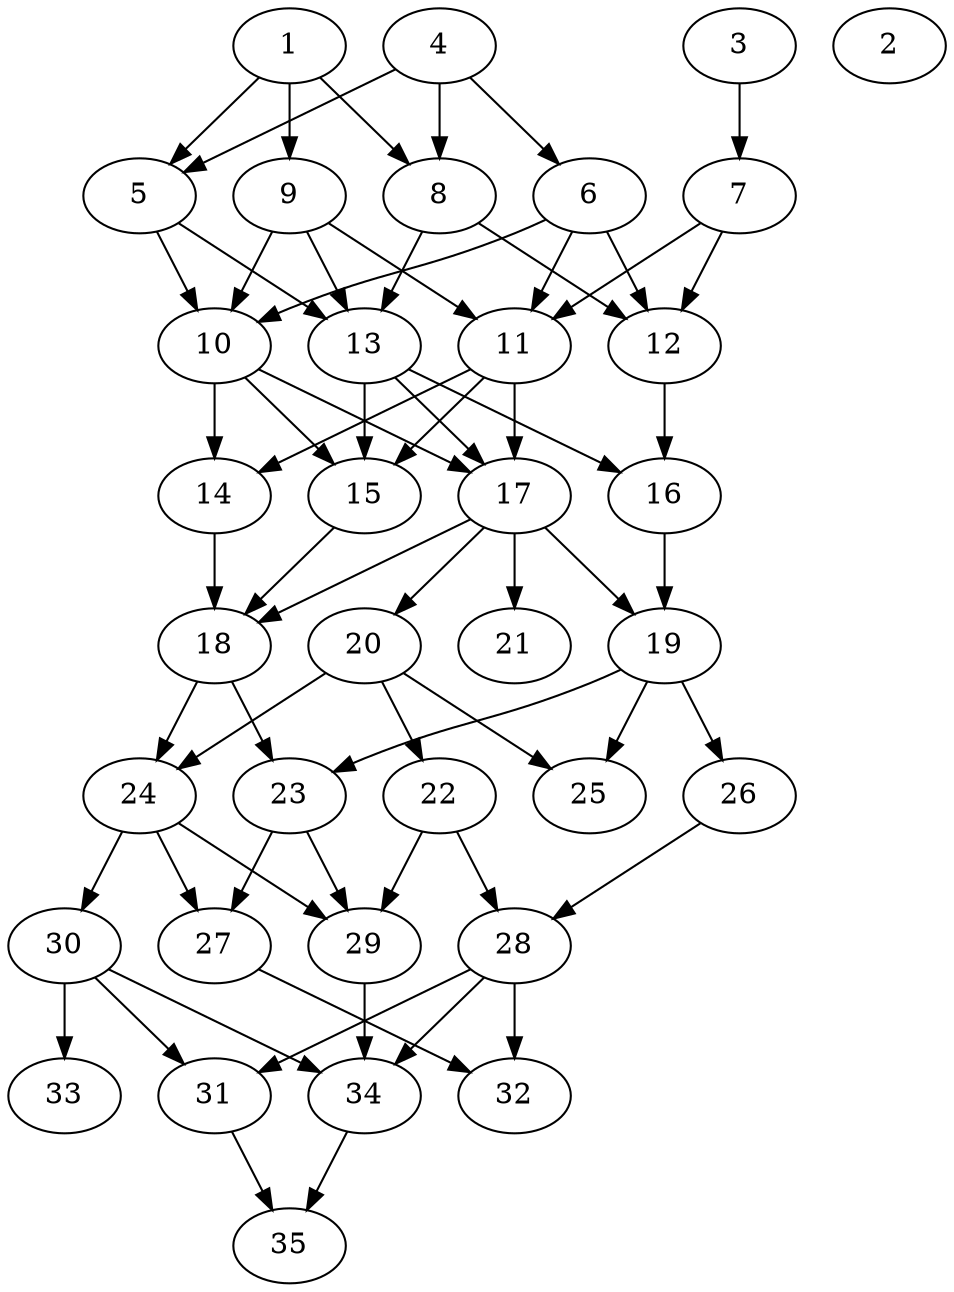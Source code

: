 // DAG automatically generated by daggen at Thu Oct  3 14:05:38 2019
// ./daggen --dot -n 35 --ccr 0.5 --fat 0.5 --regular 0.9 --density 0.6 --mindata 5242880 --maxdata 52428800 
digraph G {
  1 [size="17694720", alpha="0.06", expect_size="8847360"] 
  1 -> 5 [size ="8847360"]
  1 -> 8 [size ="8847360"]
  1 -> 9 [size ="8847360"]
  2 [size="19970048", alpha="0.17", expect_size="9985024"] 
  3 [size="88850432", alpha="0.12", expect_size="44425216"] 
  3 -> 7 [size ="44425216"]
  4 [size="65673216", alpha="0.13", expect_size="32836608"] 
  4 -> 5 [size ="32836608"]
  4 -> 6 [size ="32836608"]
  4 -> 8 [size ="32836608"]
  5 [size="47409152", alpha="0.02", expect_size="23704576"] 
  5 -> 10 [size ="23704576"]
  5 -> 13 [size ="23704576"]
  6 [size="86515712", alpha="0.17", expect_size="43257856"] 
  6 -> 10 [size ="43257856"]
  6 -> 11 [size ="43257856"]
  6 -> 12 [size ="43257856"]
  7 [size="87513088", alpha="0.11", expect_size="43756544"] 
  7 -> 11 [size ="43756544"]
  7 -> 12 [size ="43756544"]
  8 [size="12085248", alpha="0.03", expect_size="6042624"] 
  8 -> 12 [size ="6042624"]
  8 -> 13 [size ="6042624"]
  9 [size="19224576", alpha="0.09", expect_size="9612288"] 
  9 -> 10 [size ="9612288"]
  9 -> 11 [size ="9612288"]
  9 -> 13 [size ="9612288"]
  10 [size="99835904", alpha="0.17", expect_size="49917952"] 
  10 -> 14 [size ="49917952"]
  10 -> 15 [size ="49917952"]
  10 -> 17 [size ="49917952"]
  11 [size="89233408", alpha="0.12", expect_size="44616704"] 
  11 -> 14 [size ="44616704"]
  11 -> 15 [size ="44616704"]
  11 -> 17 [size ="44616704"]
  12 [size="23267328", alpha="0.19", expect_size="11633664"] 
  12 -> 16 [size ="11633664"]
  13 [size="103700480", alpha="0.20", expect_size="51850240"] 
  13 -> 15 [size ="51850240"]
  13 -> 16 [size ="51850240"]
  13 -> 17 [size ="51850240"]
  14 [size="67846144", alpha="0.07", expect_size="33923072"] 
  14 -> 18 [size ="33923072"]
  15 [size="37113856", alpha="0.04", expect_size="18556928"] 
  15 -> 18 [size ="18556928"]
  16 [size="45770752", alpha="0.07", expect_size="22885376"] 
  16 -> 19 [size ="22885376"]
  17 [size="29790208", alpha="0.06", expect_size="14895104"] 
  17 -> 18 [size ="14895104"]
  17 -> 19 [size ="14895104"]
  17 -> 20 [size ="14895104"]
  17 -> 21 [size ="14895104"]
  18 [size="82030592", alpha="0.12", expect_size="41015296"] 
  18 -> 23 [size ="41015296"]
  18 -> 24 [size ="41015296"]
  19 [size="95217664", alpha="0.05", expect_size="47608832"] 
  19 -> 23 [size ="47608832"]
  19 -> 25 [size ="47608832"]
  19 -> 26 [size ="47608832"]
  20 [size="43642880", alpha="0.20", expect_size="21821440"] 
  20 -> 22 [size ="21821440"]
  20 -> 24 [size ="21821440"]
  20 -> 25 [size ="21821440"]
  21 [size="27666432", alpha="0.16", expect_size="13833216"] 
  22 [size="85078016", alpha="0.14", expect_size="42539008"] 
  22 -> 28 [size ="42539008"]
  22 -> 29 [size ="42539008"]
  23 [size="81025024", alpha="0.09", expect_size="40512512"] 
  23 -> 27 [size ="40512512"]
  23 -> 29 [size ="40512512"]
  24 [size="80539648", alpha="0.15", expect_size="40269824"] 
  24 -> 27 [size ="40269824"]
  24 -> 29 [size ="40269824"]
  24 -> 30 [size ="40269824"]
  25 [size="19265536", alpha="0.09", expect_size="9632768"] 
  26 [size="38002688", alpha="0.19", expect_size="19001344"] 
  26 -> 28 [size ="19001344"]
  27 [size="68892672", alpha="0.06", expect_size="34446336"] 
  27 -> 32 [size ="34446336"]
  28 [size="98885632", alpha="0.13", expect_size="49442816"] 
  28 -> 31 [size ="49442816"]
  28 -> 32 [size ="49442816"]
  28 -> 34 [size ="49442816"]
  29 [size="60203008", alpha="0.02", expect_size="30101504"] 
  29 -> 34 [size ="30101504"]
  30 [size="85774336", alpha="0.10", expect_size="42887168"] 
  30 -> 31 [size ="42887168"]
  30 -> 33 [size ="42887168"]
  30 -> 34 [size ="42887168"]
  31 [size="85442560", alpha="0.14", expect_size="42721280"] 
  31 -> 35 [size ="42721280"]
  32 [size="66416640", alpha="0.01", expect_size="33208320"] 
  33 [size="38182912", alpha="0.08", expect_size="19091456"] 
  34 [size="79106048", alpha="0.07", expect_size="39553024"] 
  34 -> 35 [size ="39553024"]
  35 [size="55631872", alpha="0.12", expect_size="27815936"] 
}
